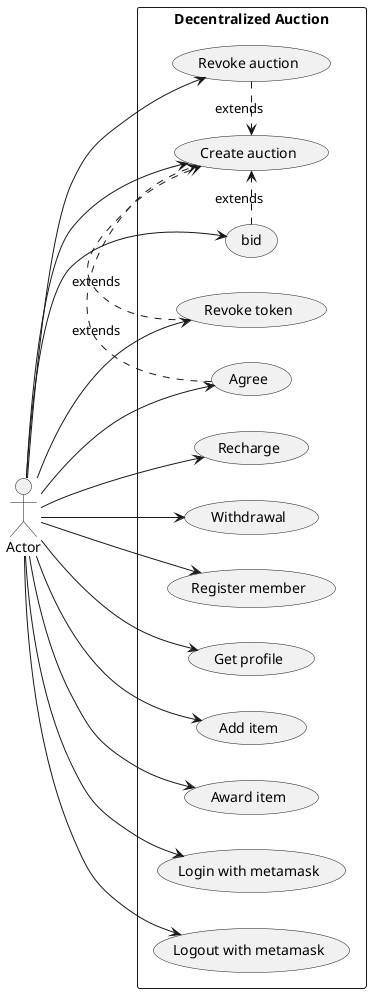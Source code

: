 @startuml User case Aucijo
left to right direction
skinparam shadowing false
actor "Actor" as fc
rectangle "Decentralized Auction" {
  usecase "Recharge" as UC1
  usecase "Withdrawal" as UC2
  usecase "Register member" as UC3
  usecase "bid" as UC4
  usecase "Revoke token" as UC5
  usecase "Get profile" as UC6
  usecase "Add item" as UC7
  usecase "Revoke auction" as UC8
  usecase "Create auction" as UC9
  usecase "Agree" as UC10
  usecase "Award item" as UC12
  usecase "Login with metamask" as UC14
  usecase "Logout with metamask" as UC15
}
fc --> UC14
fc --> UC15
fc --> UC1
fc --> UC2
fc --> UC3
fc --> UC4
fc --> UC5
fc --> UC6
fc --> UC7
fc --> UC8
fc --> UC9
fc --> UC10
fc --> UC12


UC8 .> UC9: extends
UC4 .> UC9: extends
UC5 .> UC9: extends
UC10 .> UC9: extends


@enduml